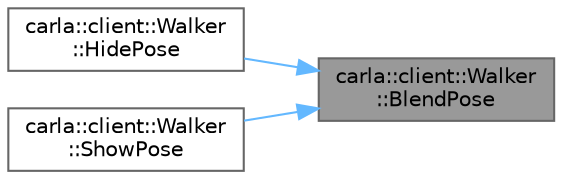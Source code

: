 digraph "carla::client::Walker::BlendPose"
{
 // INTERACTIVE_SVG=YES
 // LATEX_PDF_SIZE
  bgcolor="transparent";
  edge [fontname=Helvetica,fontsize=10,labelfontname=Helvetica,labelfontsize=10];
  node [fontname=Helvetica,fontsize=10,shape=box,height=0.2,width=0.4];
  rankdir="RL";
  Node1 [id="Node000001",label="carla::client::Walker\l::BlendPose",height=0.2,width=0.4,color="gray40", fillcolor="grey60", style="filled", fontcolor="black",tooltip=" "];
  Node1 -> Node2 [id="edge1_Node000001_Node000002",dir="back",color="steelblue1",style="solid",tooltip=" "];
  Node2 [id="Node000002",label="carla::client::Walker\l::HidePose",height=0.2,width=0.4,color="grey40", fillcolor="white", style="filled",URL="$de/d2b/classcarla_1_1client_1_1Walker.html#a4fbf89955900bb244dca34a4e37673e6",tooltip=" "];
  Node1 -> Node3 [id="edge2_Node000001_Node000003",dir="back",color="steelblue1",style="solid",tooltip=" "];
  Node3 [id="Node000003",label="carla::client::Walker\l::ShowPose",height=0.2,width=0.4,color="grey40", fillcolor="white", style="filled",URL="$de/d2b/classcarla_1_1client_1_1Walker.html#a548e8cb715a136677081d51ee16b7c96",tooltip=" "];
}
